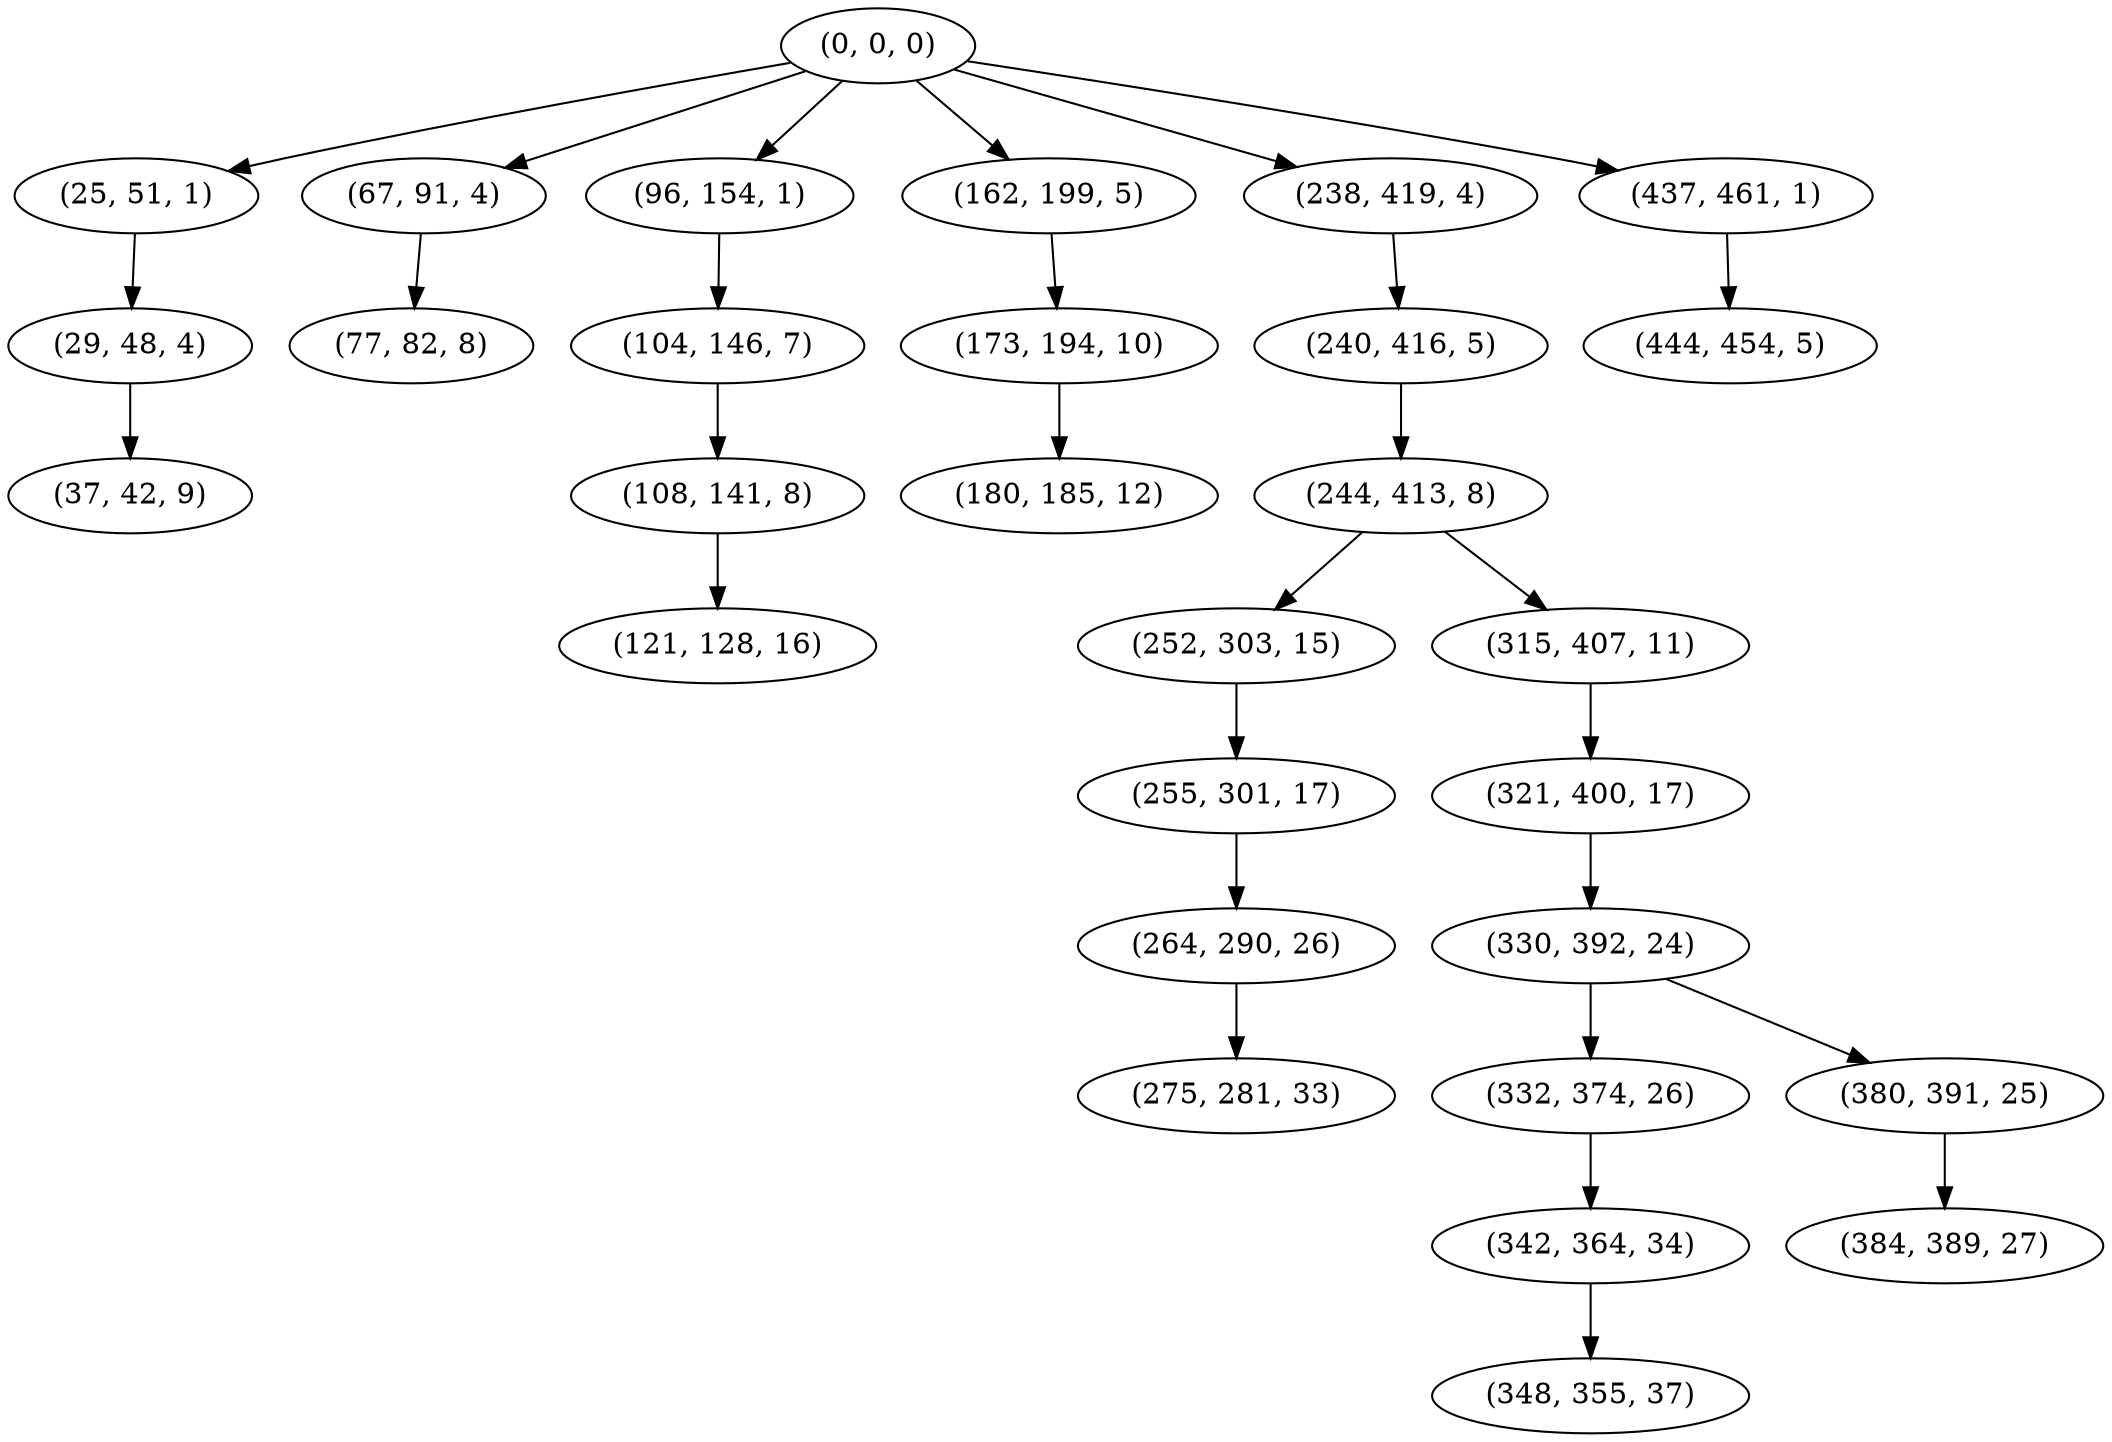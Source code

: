 digraph tree {
    "(0, 0, 0)";
    "(25, 51, 1)";
    "(29, 48, 4)";
    "(37, 42, 9)";
    "(67, 91, 4)";
    "(77, 82, 8)";
    "(96, 154, 1)";
    "(104, 146, 7)";
    "(108, 141, 8)";
    "(121, 128, 16)";
    "(162, 199, 5)";
    "(173, 194, 10)";
    "(180, 185, 12)";
    "(238, 419, 4)";
    "(240, 416, 5)";
    "(244, 413, 8)";
    "(252, 303, 15)";
    "(255, 301, 17)";
    "(264, 290, 26)";
    "(275, 281, 33)";
    "(315, 407, 11)";
    "(321, 400, 17)";
    "(330, 392, 24)";
    "(332, 374, 26)";
    "(342, 364, 34)";
    "(348, 355, 37)";
    "(380, 391, 25)";
    "(384, 389, 27)";
    "(437, 461, 1)";
    "(444, 454, 5)";
    "(0, 0, 0)" -> "(25, 51, 1)";
    "(0, 0, 0)" -> "(67, 91, 4)";
    "(0, 0, 0)" -> "(96, 154, 1)";
    "(0, 0, 0)" -> "(162, 199, 5)";
    "(0, 0, 0)" -> "(238, 419, 4)";
    "(0, 0, 0)" -> "(437, 461, 1)";
    "(25, 51, 1)" -> "(29, 48, 4)";
    "(29, 48, 4)" -> "(37, 42, 9)";
    "(67, 91, 4)" -> "(77, 82, 8)";
    "(96, 154, 1)" -> "(104, 146, 7)";
    "(104, 146, 7)" -> "(108, 141, 8)";
    "(108, 141, 8)" -> "(121, 128, 16)";
    "(162, 199, 5)" -> "(173, 194, 10)";
    "(173, 194, 10)" -> "(180, 185, 12)";
    "(238, 419, 4)" -> "(240, 416, 5)";
    "(240, 416, 5)" -> "(244, 413, 8)";
    "(244, 413, 8)" -> "(252, 303, 15)";
    "(244, 413, 8)" -> "(315, 407, 11)";
    "(252, 303, 15)" -> "(255, 301, 17)";
    "(255, 301, 17)" -> "(264, 290, 26)";
    "(264, 290, 26)" -> "(275, 281, 33)";
    "(315, 407, 11)" -> "(321, 400, 17)";
    "(321, 400, 17)" -> "(330, 392, 24)";
    "(330, 392, 24)" -> "(332, 374, 26)";
    "(330, 392, 24)" -> "(380, 391, 25)";
    "(332, 374, 26)" -> "(342, 364, 34)";
    "(342, 364, 34)" -> "(348, 355, 37)";
    "(380, 391, 25)" -> "(384, 389, 27)";
    "(437, 461, 1)" -> "(444, 454, 5)";
}
